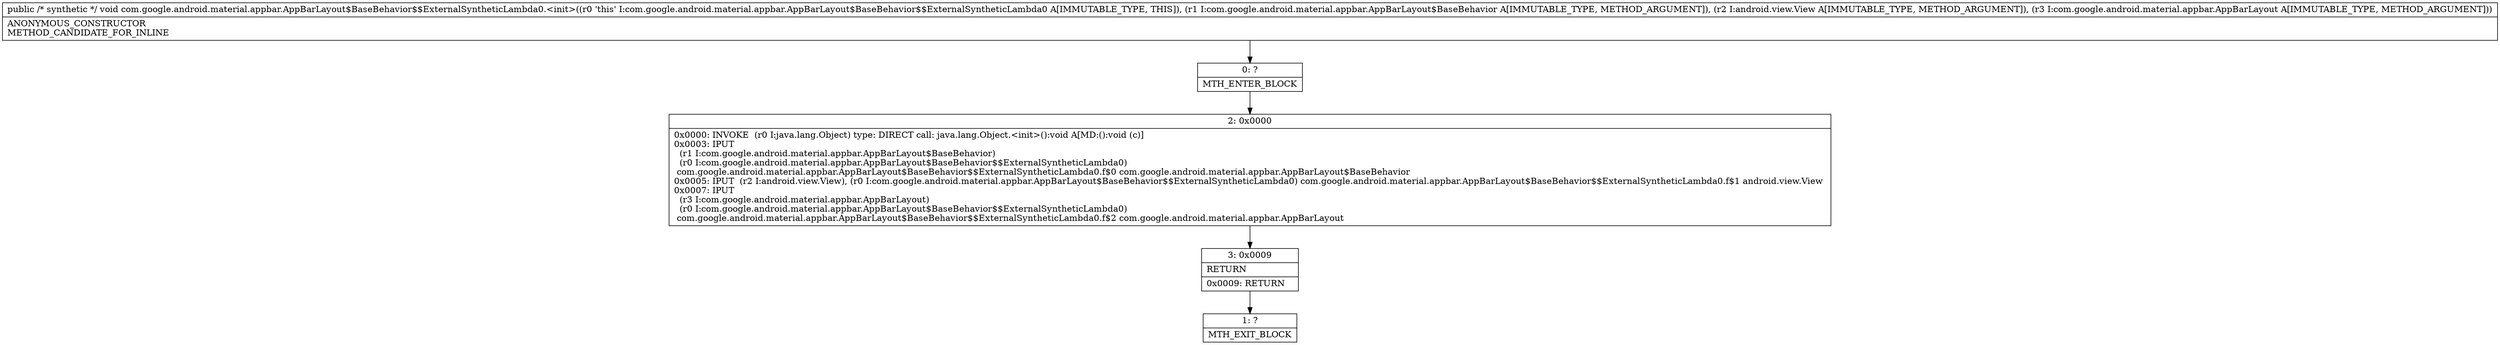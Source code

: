 digraph "CFG forcom.google.android.material.appbar.AppBarLayout$BaseBehavior$$ExternalSyntheticLambda0.\<init\>(Lcom\/google\/android\/material\/appbar\/AppBarLayout$BaseBehavior;Landroid\/view\/View;Lcom\/google\/android\/material\/appbar\/AppBarLayout;)V" {
Node_0 [shape=record,label="{0\:\ ?|MTH_ENTER_BLOCK\l}"];
Node_2 [shape=record,label="{2\:\ 0x0000|0x0000: INVOKE  (r0 I:java.lang.Object) type: DIRECT call: java.lang.Object.\<init\>():void A[MD:():void (c)]\l0x0003: IPUT  \l  (r1 I:com.google.android.material.appbar.AppBarLayout$BaseBehavior)\l  (r0 I:com.google.android.material.appbar.AppBarLayout$BaseBehavior$$ExternalSyntheticLambda0)\l com.google.android.material.appbar.AppBarLayout$BaseBehavior$$ExternalSyntheticLambda0.f$0 com.google.android.material.appbar.AppBarLayout$BaseBehavior \l0x0005: IPUT  (r2 I:android.view.View), (r0 I:com.google.android.material.appbar.AppBarLayout$BaseBehavior$$ExternalSyntheticLambda0) com.google.android.material.appbar.AppBarLayout$BaseBehavior$$ExternalSyntheticLambda0.f$1 android.view.View \l0x0007: IPUT  \l  (r3 I:com.google.android.material.appbar.AppBarLayout)\l  (r0 I:com.google.android.material.appbar.AppBarLayout$BaseBehavior$$ExternalSyntheticLambda0)\l com.google.android.material.appbar.AppBarLayout$BaseBehavior$$ExternalSyntheticLambda0.f$2 com.google.android.material.appbar.AppBarLayout \l}"];
Node_3 [shape=record,label="{3\:\ 0x0009|RETURN\l|0x0009: RETURN   \l}"];
Node_1 [shape=record,label="{1\:\ ?|MTH_EXIT_BLOCK\l}"];
MethodNode[shape=record,label="{public \/* synthetic *\/ void com.google.android.material.appbar.AppBarLayout$BaseBehavior$$ExternalSyntheticLambda0.\<init\>((r0 'this' I:com.google.android.material.appbar.AppBarLayout$BaseBehavior$$ExternalSyntheticLambda0 A[IMMUTABLE_TYPE, THIS]), (r1 I:com.google.android.material.appbar.AppBarLayout$BaseBehavior A[IMMUTABLE_TYPE, METHOD_ARGUMENT]), (r2 I:android.view.View A[IMMUTABLE_TYPE, METHOD_ARGUMENT]), (r3 I:com.google.android.material.appbar.AppBarLayout A[IMMUTABLE_TYPE, METHOD_ARGUMENT]))  | ANONYMOUS_CONSTRUCTOR\lMETHOD_CANDIDATE_FOR_INLINE\l}"];
MethodNode -> Node_0;Node_0 -> Node_2;
Node_2 -> Node_3;
Node_3 -> Node_1;
}

